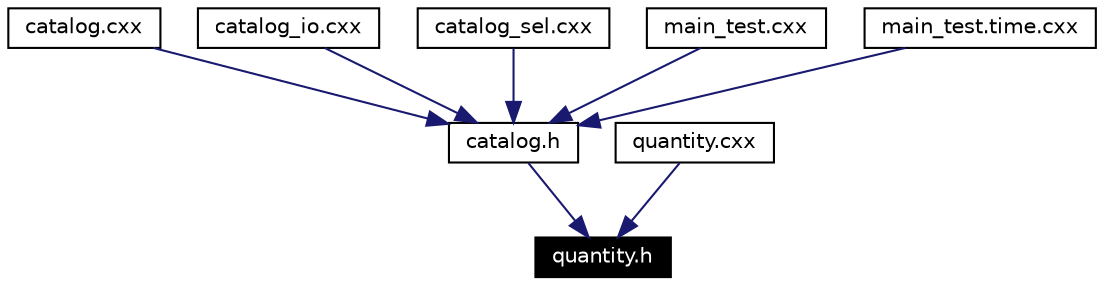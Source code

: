 digraph inheritance
{
  Node99 [shape="box",label="quantity.h",fontsize=10,height=0.2,width=0.4,fontname="Helvetica",color="black",style="filled" fontcolor="white"];
  Node100 -> Node99 [color="midnightblue",fontsize=10,style="solid",fontname="Helvetica"];
  Node100 [shape="box",label="catalog.h",fontsize=10,height=0.2,width=0.4,fontname="Helvetica",color="black",URL="$catalog_8h.html"];
  Node101 -> Node100 [color="midnightblue",fontsize=10,style="solid",fontname="Helvetica"];
  Node101 [shape="box",label="catalog.cxx",fontsize=10,height=0.2,width=0.4,fontname="Helvetica",color="black",URL="$catalog_8cxx.html"];
  Node102 -> Node100 [color="midnightblue",fontsize=10,style="solid",fontname="Helvetica"];
  Node102 [shape="box",label="catalog_io.cxx",fontsize=10,height=0.2,width=0.4,fontname="Helvetica",color="black",URL="$catalog__io_8cxx.html"];
  Node103 -> Node100 [color="midnightblue",fontsize=10,style="solid",fontname="Helvetica"];
  Node103 [shape="box",label="catalog_sel.cxx",fontsize=10,height=0.2,width=0.4,fontname="Helvetica",color="black",URL="$catalog__sel_8cxx.html"];
  Node104 -> Node100 [color="midnightblue",fontsize=10,style="solid",fontname="Helvetica"];
  Node104 [shape="box",label="main_test.cxx",fontsize=10,height=0.2,width=0.4,fontname="Helvetica",color="black",URL="$main__test_8cxx.html"];
  Node105 -> Node100 [color="midnightblue",fontsize=10,style="solid",fontname="Helvetica"];
  Node105 [shape="box",label="main_test.time.cxx",fontsize=10,height=0.2,width=0.4,fontname="Helvetica",color="black",URL="$main__test_8time_8cxx.html"];
  Node106 -> Node99 [color="midnightblue",fontsize=10,style="solid",fontname="Helvetica"];
  Node106 [shape="box",label="quantity.cxx",fontsize=10,height=0.2,width=0.4,fontname="Helvetica",color="black",URL="$quantity_8cxx.html"];
}
